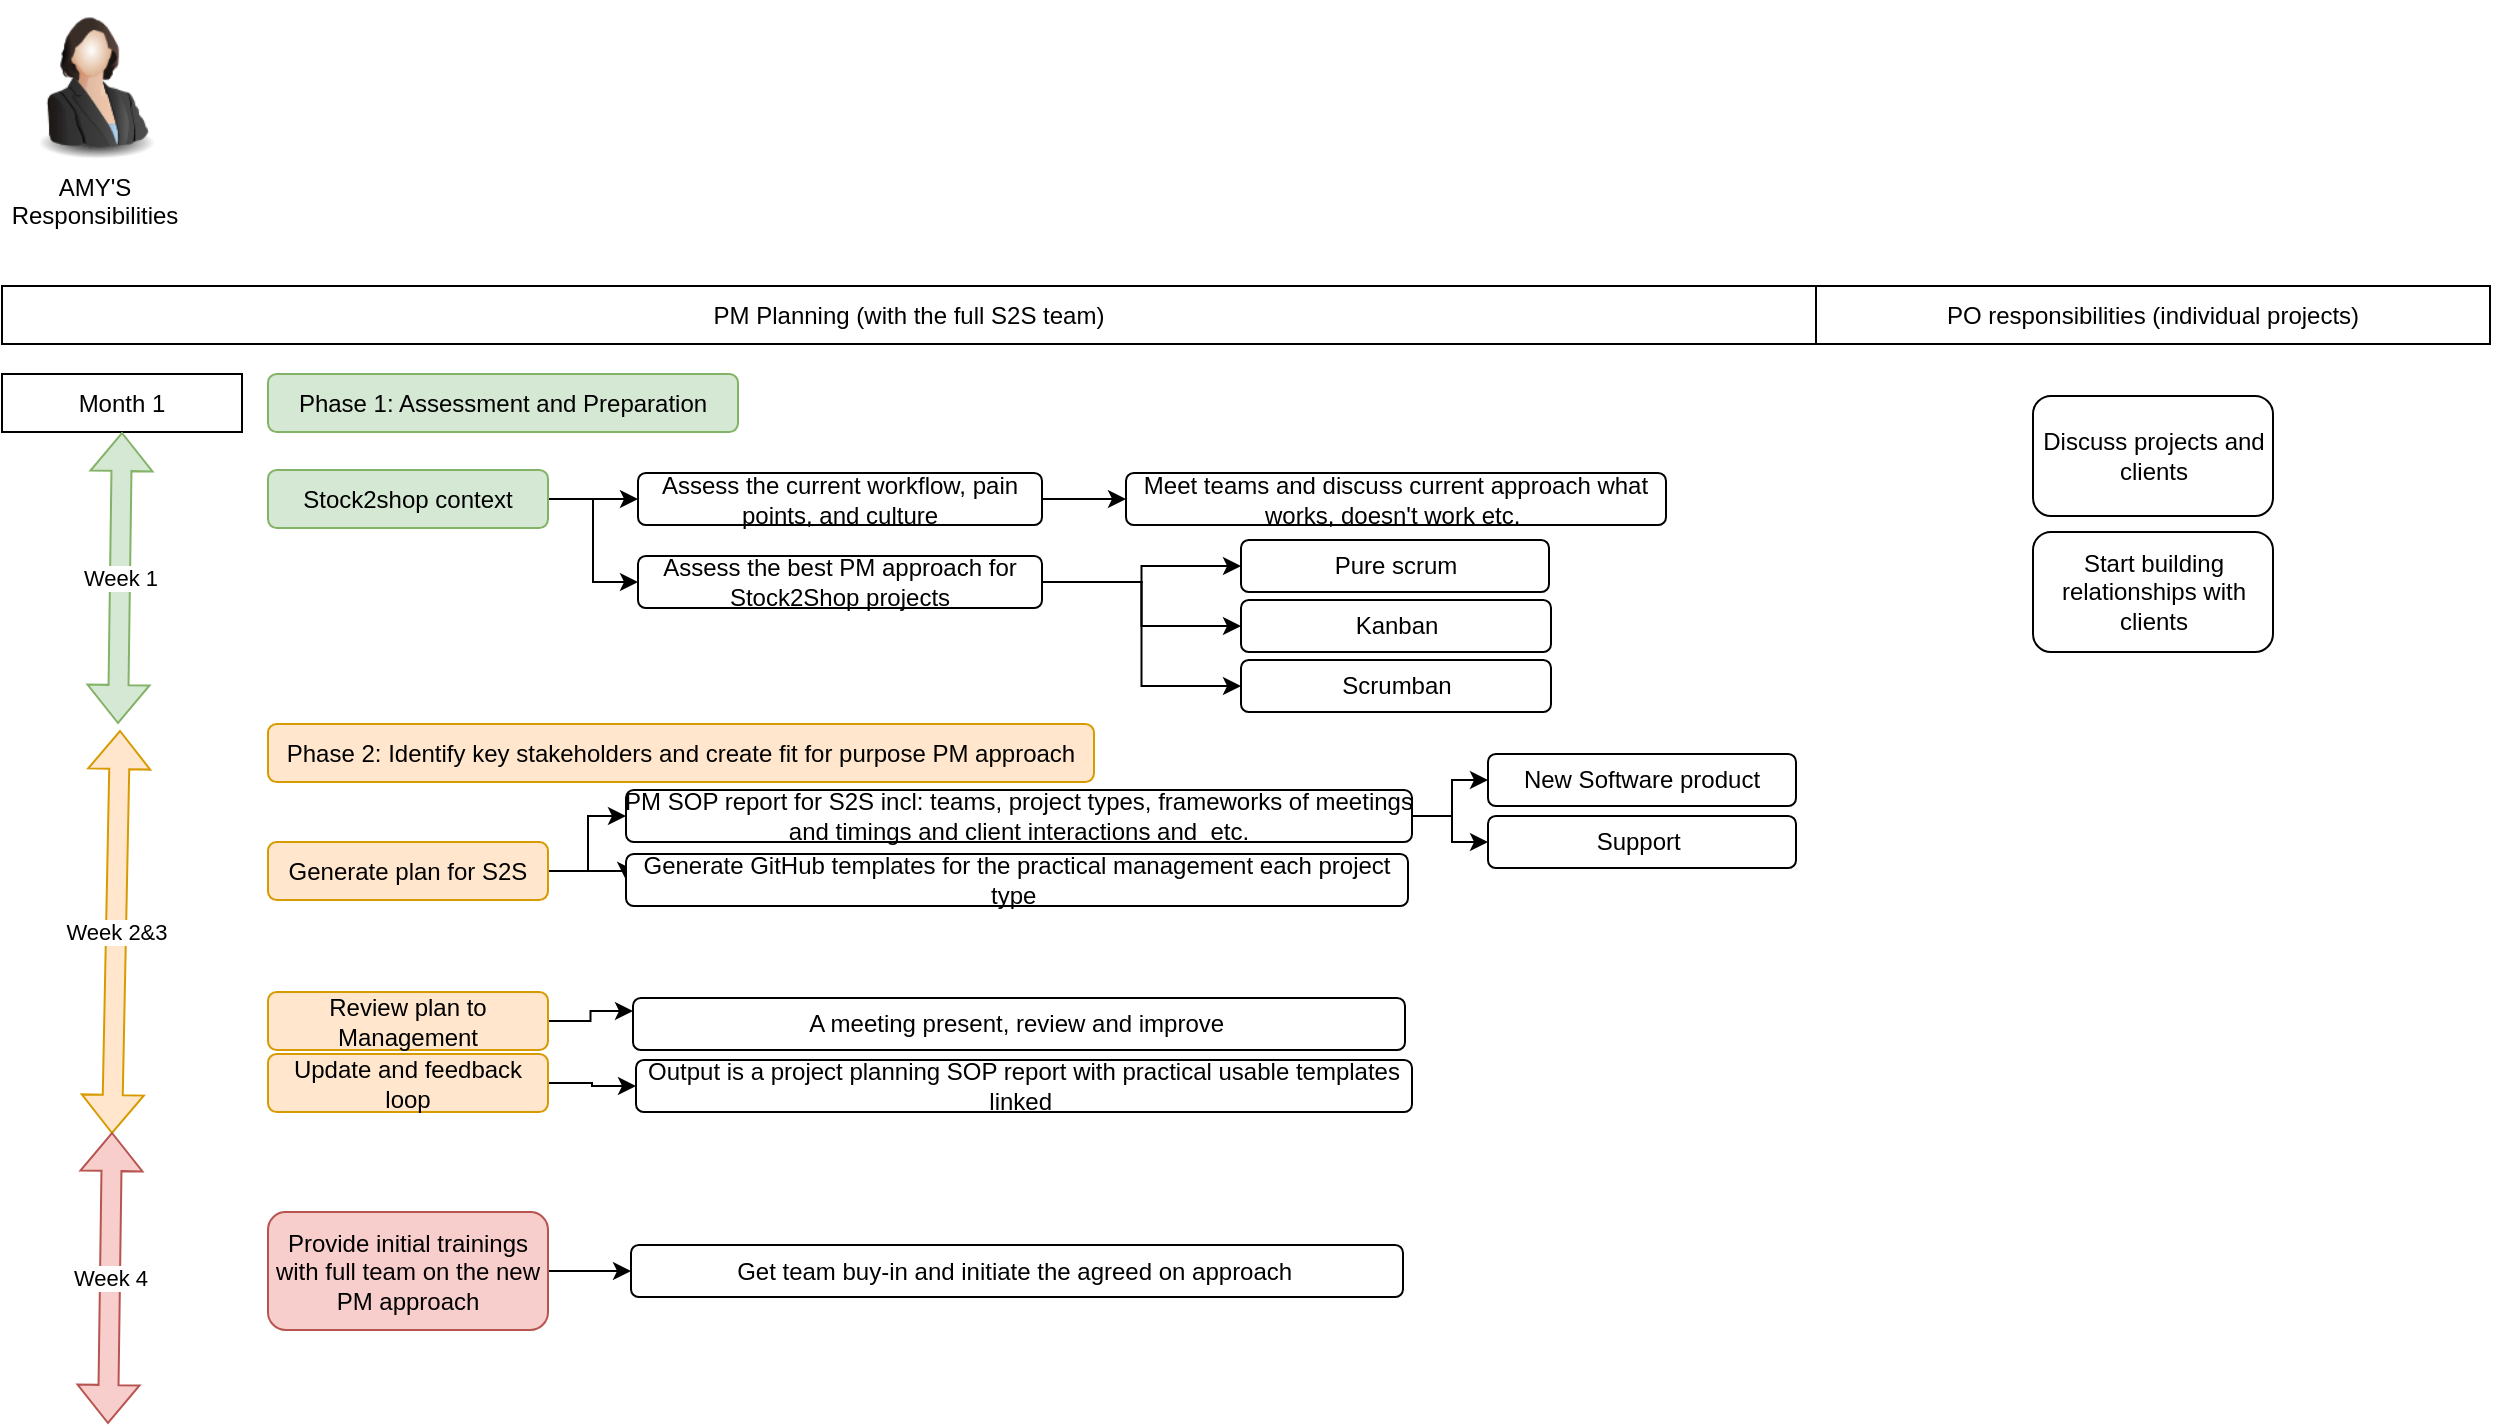 <mxfile version="26.0.8">
  <diagram id="VvJfHRqG7jUd1wkhfx58" name="Plan for PM Introduction">
    <mxGraphModel dx="1435" dy="911" grid="0" gridSize="10" guides="1" tooltips="1" connect="1" arrows="1" fold="1" page="0" pageScale="1" pageWidth="850" pageHeight="1100" math="0" shadow="0">
      <root>
        <mxCell id="0" />
        <mxCell id="1" parent="0" />
        <mxCell id="MO8NeUGf4F_1b8Himgnf-1" value="Phase 1: Assessment and Preparation" style="rounded=1;whiteSpace=wrap;html=1;fillColor=#d5e8d4;strokeColor=#82b366;" vertex="1" parent="1">
          <mxGeometry x="-208" y="11" width="235" height="29" as="geometry" />
        </mxCell>
        <mxCell id="MO8NeUGf4F_1b8Himgnf-4" style="edgeStyle=orthogonalEdgeStyle;rounded=0;orthogonalLoop=1;jettySize=auto;html=1;exitX=1;exitY=0.5;exitDx=0;exitDy=0;entryX=0;entryY=0.5;entryDx=0;entryDy=0;" edge="1" parent="1" source="MO8NeUGf4F_1b8Himgnf-2" target="MO8NeUGf4F_1b8Himgnf-3">
          <mxGeometry relative="1" as="geometry" />
        </mxCell>
        <mxCell id="MO8NeUGf4F_1b8Himgnf-12" style="edgeStyle=orthogonalEdgeStyle;rounded=0;orthogonalLoop=1;jettySize=auto;html=1;exitX=1;exitY=0.5;exitDx=0;exitDy=0;entryX=0;entryY=0.5;entryDx=0;entryDy=0;" edge="1" parent="1" source="MO8NeUGf4F_1b8Himgnf-2" target="MO8NeUGf4F_1b8Himgnf-5">
          <mxGeometry relative="1" as="geometry" />
        </mxCell>
        <mxCell id="MO8NeUGf4F_1b8Himgnf-2" value="Stock2shop context" style="rounded=1;whiteSpace=wrap;html=1;fillColor=#d5e8d4;strokeColor=#82b366;" vertex="1" parent="1">
          <mxGeometry x="-208" y="59" width="140" height="29" as="geometry" />
        </mxCell>
        <mxCell id="MO8NeUGf4F_1b8Himgnf-14" style="edgeStyle=orthogonalEdgeStyle;rounded=0;orthogonalLoop=1;jettySize=auto;html=1;exitX=1;exitY=0.5;exitDx=0;exitDy=0;entryX=0;entryY=0.5;entryDx=0;entryDy=0;" edge="1" parent="1" source="MO8NeUGf4F_1b8Himgnf-3" target="MO8NeUGf4F_1b8Himgnf-13">
          <mxGeometry relative="1" as="geometry" />
        </mxCell>
        <mxCell id="MO8NeUGf4F_1b8Himgnf-3" value="&lt;br&gt;Assess the current workflow, pain points, and culture&lt;div&gt;&lt;br&gt;&lt;/div&gt;" style="rounded=1;whiteSpace=wrap;html=1;" vertex="1" parent="1">
          <mxGeometry x="-23" y="60.5" width="202" height="26" as="geometry" />
        </mxCell>
        <mxCell id="MO8NeUGf4F_1b8Himgnf-9" style="edgeStyle=orthogonalEdgeStyle;rounded=0;orthogonalLoop=1;jettySize=auto;html=1;exitX=1;exitY=0.5;exitDx=0;exitDy=0;entryX=0;entryY=0.5;entryDx=0;entryDy=0;" edge="1" parent="1" source="MO8NeUGf4F_1b8Himgnf-5" target="MO8NeUGf4F_1b8Himgnf-6">
          <mxGeometry relative="1" as="geometry" />
        </mxCell>
        <mxCell id="MO8NeUGf4F_1b8Himgnf-10" style="edgeStyle=orthogonalEdgeStyle;rounded=0;orthogonalLoop=1;jettySize=auto;html=1;exitX=1;exitY=0.5;exitDx=0;exitDy=0;entryX=0;entryY=0.5;entryDx=0;entryDy=0;" edge="1" parent="1" source="MO8NeUGf4F_1b8Himgnf-5" target="MO8NeUGf4F_1b8Himgnf-8">
          <mxGeometry relative="1" as="geometry" />
        </mxCell>
        <mxCell id="MO8NeUGf4F_1b8Himgnf-11" style="edgeStyle=orthogonalEdgeStyle;rounded=0;orthogonalLoop=1;jettySize=auto;html=1;exitX=1;exitY=0.5;exitDx=0;exitDy=0;entryX=0;entryY=0.5;entryDx=0;entryDy=0;" edge="1" parent="1" source="MO8NeUGf4F_1b8Himgnf-5" target="MO8NeUGf4F_1b8Himgnf-7">
          <mxGeometry relative="1" as="geometry" />
        </mxCell>
        <mxCell id="MO8NeUGf4F_1b8Himgnf-5" value="&lt;div&gt;Assess the best PM approach for Stock2Shop projects&lt;/div&gt;" style="rounded=1;whiteSpace=wrap;html=1;" vertex="1" parent="1">
          <mxGeometry x="-23" y="102" width="202" height="26" as="geometry" />
        </mxCell>
        <mxCell id="MO8NeUGf4F_1b8Himgnf-6" value="&lt;div&gt;Pure scrum&lt;/div&gt;" style="rounded=1;whiteSpace=wrap;html=1;" vertex="1" parent="1">
          <mxGeometry x="278.5" y="94" width="154" height="26" as="geometry" />
        </mxCell>
        <mxCell id="MO8NeUGf4F_1b8Himgnf-7" value="&lt;div&gt;Kanban&lt;/div&gt;" style="rounded=1;whiteSpace=wrap;html=1;" vertex="1" parent="1">
          <mxGeometry x="278.5" y="124" width="155" height="26" as="geometry" />
        </mxCell>
        <mxCell id="MO8NeUGf4F_1b8Himgnf-8" value="&lt;div&gt;Scrumban&lt;/div&gt;" style="rounded=1;whiteSpace=wrap;html=1;" vertex="1" parent="1">
          <mxGeometry x="278.5" y="154" width="155" height="26" as="geometry" />
        </mxCell>
        <mxCell id="MO8NeUGf4F_1b8Himgnf-13" value="&lt;div&gt;Meet teams and discuss current approach what works, doesn&#39;t work etc.&amp;nbsp;&lt;/div&gt;" style="rounded=1;whiteSpace=wrap;html=1;" vertex="1" parent="1">
          <mxGeometry x="221" y="60.5" width="270" height="26" as="geometry" />
        </mxCell>
        <mxCell id="MO8NeUGf4F_1b8Himgnf-15" value="Month 1" style="rounded=0;whiteSpace=wrap;html=1;" vertex="1" parent="1">
          <mxGeometry x="-341" y="11" width="120" height="29" as="geometry" />
        </mxCell>
        <mxCell id="MO8NeUGf4F_1b8Himgnf-16" value="Week 1" style="shape=flexArrow;endArrow=classic;startArrow=classic;html=1;rounded=0;entryX=0.5;entryY=1;entryDx=0;entryDy=0;fillColor=#d5e8d4;strokeColor=#82b366;" edge="1" parent="1" target="MO8NeUGf4F_1b8Himgnf-15">
          <mxGeometry width="100" height="100" relative="1" as="geometry">
            <mxPoint x="-283" y="186" as="sourcePoint" />
            <mxPoint x="-261" y="81" as="targetPoint" />
          </mxGeometry>
        </mxCell>
        <mxCell id="MO8NeUGf4F_1b8Himgnf-20" value="Phase 2: Identify key stakeholders and create fit for purpose PM approach" style="rounded=1;whiteSpace=wrap;html=1;fillColor=#ffe6cc;strokeColor=#d79b00;" vertex="1" parent="1">
          <mxGeometry x="-208" y="186" width="413" height="29" as="geometry" />
        </mxCell>
        <mxCell id="yoJ4Ocre2Gf0fh3mHV2l-1" value="Week 2&amp;amp;3" style="shape=flexArrow;endArrow=classic;startArrow=classic;html=1;rounded=0;entryX=0.5;entryY=1;entryDx=0;entryDy=0;fillColor=#ffe6cc;strokeColor=#d79b00;" edge="1" parent="1">
          <mxGeometry width="100" height="100" relative="1" as="geometry">
            <mxPoint x="-286" y="391" as="sourcePoint" />
            <mxPoint x="-282" y="189" as="targetPoint" />
          </mxGeometry>
        </mxCell>
        <mxCell id="yoJ4Ocre2Gf0fh3mHV2l-2" value="Week 4" style="shape=flexArrow;endArrow=classic;startArrow=classic;html=1;rounded=0;entryX=0.5;entryY=1;entryDx=0;entryDy=0;fillColor=#f8cecc;strokeColor=#b85450;" edge="1" parent="1">
          <mxGeometry width="100" height="100" relative="1" as="geometry">
            <mxPoint x="-288" y="536" as="sourcePoint" />
            <mxPoint x="-286" y="390" as="targetPoint" />
          </mxGeometry>
        </mxCell>
        <mxCell id="yoJ4Ocre2Gf0fh3mHV2l-10" style="edgeStyle=orthogonalEdgeStyle;rounded=0;orthogonalLoop=1;jettySize=auto;html=1;exitX=1;exitY=0.5;exitDx=0;exitDy=0;entryX=0;entryY=0.5;entryDx=0;entryDy=0;" edge="1" parent="1" source="yoJ4Ocre2Gf0fh3mHV2l-4" target="yoJ4Ocre2Gf0fh3mHV2l-6">
          <mxGeometry relative="1" as="geometry" />
        </mxCell>
        <mxCell id="yoJ4Ocre2Gf0fh3mHV2l-17" style="edgeStyle=orthogonalEdgeStyle;rounded=0;orthogonalLoop=1;jettySize=auto;html=1;exitX=1;exitY=0.5;exitDx=0;exitDy=0;entryX=0;entryY=0.5;entryDx=0;entryDy=0;" edge="1" parent="1" source="yoJ4Ocre2Gf0fh3mHV2l-4" target="yoJ4Ocre2Gf0fh3mHV2l-12">
          <mxGeometry relative="1" as="geometry" />
        </mxCell>
        <mxCell id="yoJ4Ocre2Gf0fh3mHV2l-4" value="Generate plan for S2S" style="rounded=1;whiteSpace=wrap;html=1;fillColor=#ffe6cc;strokeColor=#d79b00;" vertex="1" parent="1">
          <mxGeometry x="-208" y="245" width="140" height="29" as="geometry" />
        </mxCell>
        <mxCell id="x2V_w7sYpndDouT5KuVi-4" style="edgeStyle=orthogonalEdgeStyle;rounded=0;orthogonalLoop=1;jettySize=auto;html=1;exitX=1;exitY=0.5;exitDx=0;exitDy=0;entryX=0;entryY=0.25;entryDx=0;entryDy=0;" edge="1" parent="1" source="yoJ4Ocre2Gf0fh3mHV2l-5" target="yoJ4Ocre2Gf0fh3mHV2l-11">
          <mxGeometry relative="1" as="geometry" />
        </mxCell>
        <mxCell id="yoJ4Ocre2Gf0fh3mHV2l-5" value="Review plan to Management" style="rounded=1;whiteSpace=wrap;html=1;fillColor=#ffe6cc;strokeColor=#d79b00;" vertex="1" parent="1">
          <mxGeometry x="-208" y="320" width="140" height="29" as="geometry" />
        </mxCell>
        <mxCell id="yoJ4Ocre2Gf0fh3mHV2l-6" value="&lt;div&gt;Generate GitHub templates for the practical management each project type&amp;nbsp;&lt;/div&gt;" style="rounded=1;whiteSpace=wrap;html=1;" vertex="1" parent="1">
          <mxGeometry x="-29" y="251" width="391" height="26" as="geometry" />
        </mxCell>
        <mxCell id="x2V_w7sYpndDouT5KuVi-5" style="edgeStyle=orthogonalEdgeStyle;rounded=0;orthogonalLoop=1;jettySize=auto;html=1;exitX=1;exitY=0.5;exitDx=0;exitDy=0;entryX=0;entryY=0.5;entryDx=0;entryDy=0;" edge="1" parent="1" source="yoJ4Ocre2Gf0fh3mHV2l-8" target="yoJ4Ocre2Gf0fh3mHV2l-9">
          <mxGeometry relative="1" as="geometry" />
        </mxCell>
        <mxCell id="yoJ4Ocre2Gf0fh3mHV2l-8" value="Update and feedback loop" style="rounded=1;whiteSpace=wrap;html=1;fillColor=#ffe6cc;strokeColor=#d79b00;" vertex="1" parent="1">
          <mxGeometry x="-208" y="351" width="140" height="29" as="geometry" />
        </mxCell>
        <mxCell id="yoJ4Ocre2Gf0fh3mHV2l-9" value="Output is a project planning SOP report with practical usable templates linked&amp;nbsp;" style="rounded=1;whiteSpace=wrap;html=1;" vertex="1" parent="1">
          <mxGeometry x="-24" y="354" width="388" height="26" as="geometry" />
        </mxCell>
        <mxCell id="yoJ4Ocre2Gf0fh3mHV2l-11" value="A meeting present, review and improve&amp;nbsp;" style="rounded=1;whiteSpace=wrap;html=1;" vertex="1" parent="1">
          <mxGeometry x="-25.5" y="323" width="386" height="26" as="geometry" />
        </mxCell>
        <mxCell id="yoJ4Ocre2Gf0fh3mHV2l-15" style="edgeStyle=orthogonalEdgeStyle;rounded=0;orthogonalLoop=1;jettySize=auto;html=1;exitX=1;exitY=0.5;exitDx=0;exitDy=0;entryX=0;entryY=0.5;entryDx=0;entryDy=0;" edge="1" parent="1" source="yoJ4Ocre2Gf0fh3mHV2l-12" target="yoJ4Ocre2Gf0fh3mHV2l-13">
          <mxGeometry relative="1" as="geometry" />
        </mxCell>
        <mxCell id="yoJ4Ocre2Gf0fh3mHV2l-16" style="edgeStyle=orthogonalEdgeStyle;rounded=0;orthogonalLoop=1;jettySize=auto;html=1;exitX=1;exitY=0.5;exitDx=0;exitDy=0;" edge="1" parent="1" source="yoJ4Ocre2Gf0fh3mHV2l-12" target="yoJ4Ocre2Gf0fh3mHV2l-14">
          <mxGeometry relative="1" as="geometry" />
        </mxCell>
        <mxCell id="yoJ4Ocre2Gf0fh3mHV2l-12" value="&lt;div&gt;PM SOP report for S2S incl: teams, project types, frameworks of meetings and timings and client interactions and&amp;nbsp; etc.&lt;/div&gt;" style="rounded=1;whiteSpace=wrap;html=1;spacing=0;" vertex="1" parent="1">
          <mxGeometry x="-29" y="219" width="393" height="26" as="geometry" />
        </mxCell>
        <mxCell id="yoJ4Ocre2Gf0fh3mHV2l-13" value="&lt;div&gt;New Software product&lt;/div&gt;" style="rounded=1;whiteSpace=wrap;html=1;" vertex="1" parent="1">
          <mxGeometry x="402" y="201" width="154" height="26" as="geometry" />
        </mxCell>
        <mxCell id="yoJ4Ocre2Gf0fh3mHV2l-14" value="Support&amp;nbsp;" style="rounded=1;whiteSpace=wrap;html=1;" vertex="1" parent="1">
          <mxGeometry x="402" y="232" width="154" height="26" as="geometry" />
        </mxCell>
        <mxCell id="x2V_w7sYpndDouT5KuVi-7" style="edgeStyle=orthogonalEdgeStyle;rounded=0;orthogonalLoop=1;jettySize=auto;html=1;exitX=1;exitY=0.5;exitDx=0;exitDy=0;entryX=0;entryY=0.5;entryDx=0;entryDy=0;" edge="1" parent="1" source="x2V_w7sYpndDouT5KuVi-2" target="x2V_w7sYpndDouT5KuVi-6">
          <mxGeometry relative="1" as="geometry" />
        </mxCell>
        <mxCell id="x2V_w7sYpndDouT5KuVi-2" value="Provide initial trainings with full team on the new PM approach" style="rounded=1;whiteSpace=wrap;html=1;fillColor=#f8cecc;strokeColor=#b85450;" vertex="1" parent="1">
          <mxGeometry x="-208" y="430" width="140" height="59" as="geometry" />
        </mxCell>
        <mxCell id="x2V_w7sYpndDouT5KuVi-6" value="Get team buy-in and initiate the agreed on approach&amp;nbsp;" style="rounded=1;whiteSpace=wrap;html=1;" vertex="1" parent="1">
          <mxGeometry x="-26.5" y="446.5" width="386" height="26" as="geometry" />
        </mxCell>
        <mxCell id="jSJ-w4zaMjQy2mkuZpRz-1" value="PM Planning (with the full S2S team)" style="rounded=0;whiteSpace=wrap;html=1;" vertex="1" parent="1">
          <mxGeometry x="-341" y="-33" width="907" height="29" as="geometry" />
        </mxCell>
        <mxCell id="jSJ-w4zaMjQy2mkuZpRz-2" value="PO responsibilities (individual projects)" style="rounded=0;whiteSpace=wrap;html=1;" vertex="1" parent="1">
          <mxGeometry x="566" y="-33" width="337" height="29" as="geometry" />
        </mxCell>
        <mxCell id="jSJ-w4zaMjQy2mkuZpRz-4" value="AMY&#39;S&lt;div&gt;Responsibilities&lt;/div&gt;" style="image;html=1;image=img/lib/clip_art/people/Suit_Woman_128x128.png" vertex="1" parent="1">
          <mxGeometry x="-335" y="-176" width="80" height="80" as="geometry" />
        </mxCell>
        <mxCell id="jSJ-w4zaMjQy2mkuZpRz-5" value="Discuss projects and clients" style="rounded=1;whiteSpace=wrap;html=1;" vertex="1" parent="1">
          <mxGeometry x="674.5" y="22" width="120" height="60" as="geometry" />
        </mxCell>
        <mxCell id="jSJ-w4zaMjQy2mkuZpRz-6" value="Start building relationships with clients" style="rounded=1;whiteSpace=wrap;html=1;" vertex="1" parent="1">
          <mxGeometry x="674.5" y="90" width="120" height="60" as="geometry" />
        </mxCell>
      </root>
    </mxGraphModel>
  </diagram>
</mxfile>
